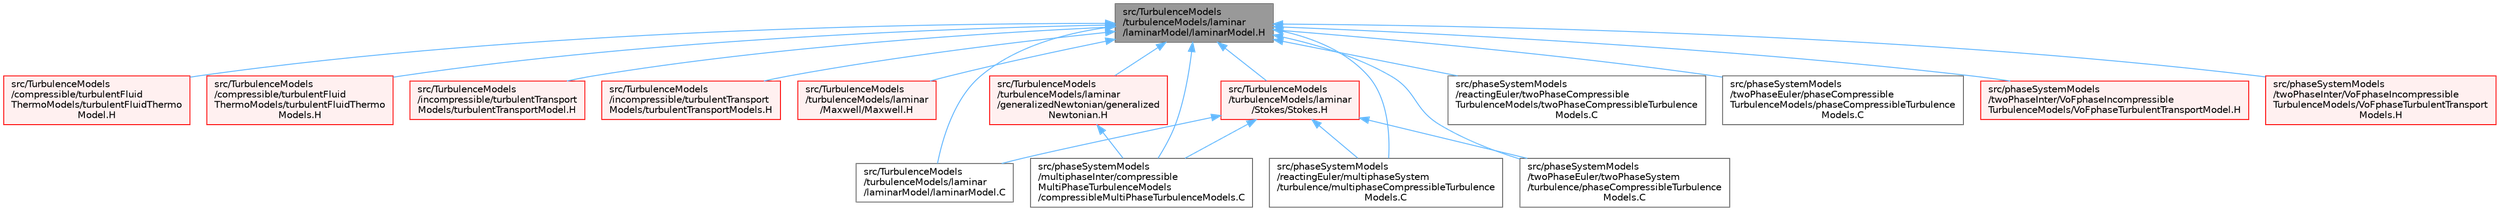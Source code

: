 digraph "src/TurbulenceModels/turbulenceModels/laminar/laminarModel/laminarModel.H"
{
 // LATEX_PDF_SIZE
  bgcolor="transparent";
  edge [fontname=Helvetica,fontsize=10,labelfontname=Helvetica,labelfontsize=10];
  node [fontname=Helvetica,fontsize=10,shape=box,height=0.2,width=0.4];
  Node1 [id="Node000001",label="src/TurbulenceModels\l/turbulenceModels/laminar\l/laminarModel/laminarModel.H",height=0.2,width=0.4,color="gray40", fillcolor="grey60", style="filled", fontcolor="black",tooltip=" "];
  Node1 -> Node2 [id="edge1_Node000001_Node000002",dir="back",color="steelblue1",style="solid",tooltip=" "];
  Node2 [id="Node000002",label="src/TurbulenceModels\l/compressible/turbulentFluid\lThermoModels/turbulentFluidThermo\lModel.H",height=0.2,width=0.4,color="red", fillcolor="#FFF0F0", style="filled",URL="$turbulentFluidThermoModel_8H.html",tooltip=" "];
  Node1 -> Node97 [id="edge2_Node000001_Node000097",dir="back",color="steelblue1",style="solid",tooltip=" "];
  Node97 [id="Node000097",label="src/TurbulenceModels\l/compressible/turbulentFluid\lThermoModels/turbulentFluidThermo\lModels.H",height=0.2,width=0.4,color="red", fillcolor="#FFF0F0", style="filled",URL="$turbulentFluidThermoModels_8H.html",tooltip=" "];
  Node1 -> Node100 [id="edge3_Node000001_Node000100",dir="back",color="steelblue1",style="solid",tooltip=" "];
  Node100 [id="Node000100",label="src/TurbulenceModels\l/incompressible/turbulentTransport\lModels/turbulentTransportModel.H",height=0.2,width=0.4,color="red", fillcolor="#FFF0F0", style="filled",URL="$turbulentTransportModel_8H.html",tooltip=" "];
  Node1 -> Node281 [id="edge4_Node000001_Node000281",dir="back",color="steelblue1",style="solid",tooltip=" "];
  Node281 [id="Node000281",label="src/TurbulenceModels\l/incompressible/turbulentTransport\lModels/turbulentTransportModels.H",height=0.2,width=0.4,color="red", fillcolor="#FFF0F0", style="filled",URL="$turbulentTransportModels_8H.html",tooltip=" "];
  Node1 -> Node284 [id="edge5_Node000001_Node000284",dir="back",color="steelblue1",style="solid",tooltip=" "];
  Node284 [id="Node000284",label="src/TurbulenceModels\l/turbulenceModels/laminar\l/Maxwell/Maxwell.H",height=0.2,width=0.4,color="red", fillcolor="#FFF0F0", style="filled",URL="$Maxwell_8H.html",tooltip=" "];
  Node1 -> Node287 [id="edge6_Node000001_Node000287",dir="back",color="steelblue1",style="solid",tooltip=" "];
  Node287 [id="Node000287",label="src/TurbulenceModels\l/turbulenceModels/laminar\l/Stokes/Stokes.H",height=0.2,width=0.4,color="red", fillcolor="#FFF0F0", style="filled",URL="$Stokes_8H.html",tooltip=" "];
  Node287 -> Node289 [id="edge7_Node000287_Node000289",dir="back",color="steelblue1",style="solid",tooltip=" "];
  Node289 [id="Node000289",label="src/TurbulenceModels\l/turbulenceModels/laminar\l/laminarModel/laminarModel.C",height=0.2,width=0.4,color="grey40", fillcolor="white", style="filled",URL="$laminarModel_8C.html",tooltip=" "];
  Node287 -> Node290 [id="edge8_Node000287_Node000290",dir="back",color="steelblue1",style="solid",tooltip=" "];
  Node290 [id="Node000290",label="src/phaseSystemModels\l/multiphaseInter/compressible\lMultiPhaseTurbulenceModels\l/compressibleMultiPhaseTurbulenceModels.C",height=0.2,width=0.4,color="grey40", fillcolor="white", style="filled",URL="$compressibleMultiPhaseTurbulenceModels_8C.html",tooltip=" "];
  Node287 -> Node291 [id="edge9_Node000287_Node000291",dir="back",color="steelblue1",style="solid",tooltip=" "];
  Node291 [id="Node000291",label="src/phaseSystemModels\l/reactingEuler/multiphaseSystem\l/turbulence/multiphaseCompressibleTurbulence\lModels.C",height=0.2,width=0.4,color="grey40", fillcolor="white", style="filled",URL="$multiphaseCompressibleTurbulenceModels_8C.html",tooltip=" "];
  Node287 -> Node292 [id="edge10_Node000287_Node000292",dir="back",color="steelblue1",style="solid",tooltip=" "];
  Node292 [id="Node000292",label="src/phaseSystemModels\l/twoPhaseEuler/twoPhaseSystem\l/turbulence/phaseCompressibleTurbulence\lModels.C",height=0.2,width=0.4,color="grey40", fillcolor="white", style="filled",URL="$twoPhaseSystem_2turbulence_2phaseCompressibleTurbulenceModels_8C.html",tooltip=" "];
  Node1 -> Node293 [id="edge11_Node000001_Node000293",dir="back",color="steelblue1",style="solid",tooltip=" "];
  Node293 [id="Node000293",label="src/TurbulenceModels\l/turbulenceModels/laminar\l/generalizedNewtonian/generalized\lNewtonian.H",height=0.2,width=0.4,color="red", fillcolor="#FFF0F0", style="filled",URL="$generalizedNewtonian_8H.html",tooltip=" "];
  Node293 -> Node290 [id="edge12_Node000293_Node000290",dir="back",color="steelblue1",style="solid",tooltip=" "];
  Node1 -> Node289 [id="edge13_Node000001_Node000289",dir="back",color="steelblue1",style="solid",tooltip=" "];
  Node1 -> Node290 [id="edge14_Node000001_Node000290",dir="back",color="steelblue1",style="solid",tooltip=" "];
  Node1 -> Node291 [id="edge15_Node000001_Node000291",dir="back",color="steelblue1",style="solid",tooltip=" "];
  Node1 -> Node295 [id="edge16_Node000001_Node000295",dir="back",color="steelblue1",style="solid",tooltip=" "];
  Node295 [id="Node000295",label="src/phaseSystemModels\l/reactingEuler/twoPhaseCompressible\lTurbulenceModels/twoPhaseCompressibleTurbulence\lModels.C",height=0.2,width=0.4,color="grey40", fillcolor="white", style="filled",URL="$twoPhaseCompressibleTurbulenceModels_8C.html",tooltip=" "];
  Node1 -> Node296 [id="edge17_Node000001_Node000296",dir="back",color="steelblue1",style="solid",tooltip=" "];
  Node296 [id="Node000296",label="src/phaseSystemModels\l/twoPhaseEuler/phaseCompressible\lTurbulenceModels/phaseCompressibleTurbulence\lModels.C",height=0.2,width=0.4,color="grey40", fillcolor="white", style="filled",URL="$phaseCompressibleTurbulenceModels_2phaseCompressibleTurbulenceModels_8C.html",tooltip=" "];
  Node1 -> Node292 [id="edge18_Node000001_Node000292",dir="back",color="steelblue1",style="solid",tooltip=" "];
  Node1 -> Node297 [id="edge19_Node000001_Node000297",dir="back",color="steelblue1",style="solid",tooltip=" "];
  Node297 [id="Node000297",label="src/phaseSystemModels\l/twoPhaseInter/VoFphaseIncompressible\lTurbulenceModels/VoFphaseTurbulentTransportModel.H",height=0.2,width=0.4,color="red", fillcolor="#FFF0F0", style="filled",URL="$VoFphaseTurbulentTransportModel_8H.html",tooltip=" "];
  Node1 -> Node299 [id="edge20_Node000001_Node000299",dir="back",color="steelblue1",style="solid",tooltip=" "];
  Node299 [id="Node000299",label="src/phaseSystemModels\l/twoPhaseInter/VoFphaseIncompressible\lTurbulenceModels/VoFphaseTurbulentTransport\lModels.H",height=0.2,width=0.4,color="red", fillcolor="#FFF0F0", style="filled",URL="$VoFphaseTurbulentTransportModels_8H.html",tooltip=" "];
}
